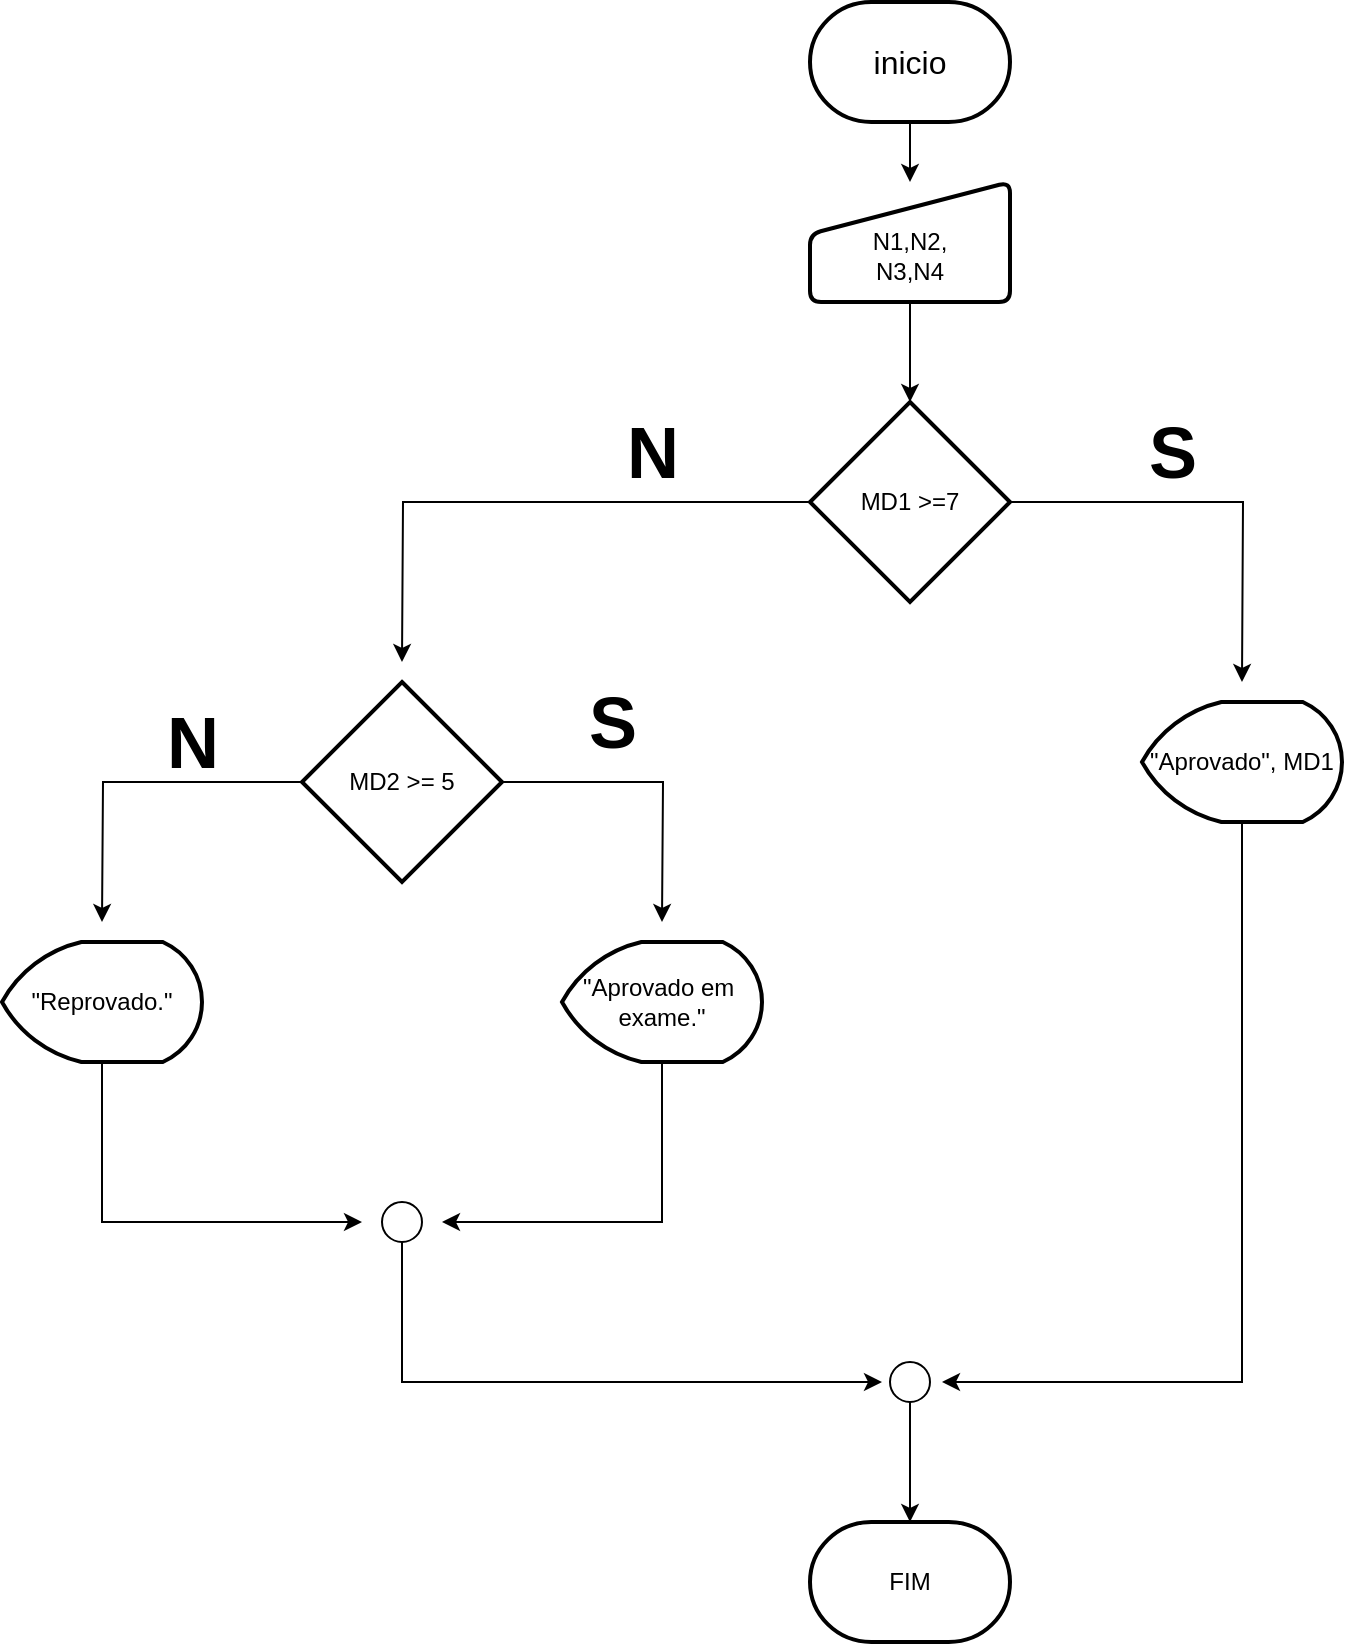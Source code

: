 <mxfile version="24.7.7">
  <diagram name="Página-1" id="MKuhrlTdgjBdzy7rj-W3">
    <mxGraphModel dx="1290" dy="557" grid="1" gridSize="10" guides="1" tooltips="1" connect="1" arrows="1" fold="1" page="1" pageScale="1" pageWidth="827" pageHeight="1169" math="0" shadow="0">
      <root>
        <mxCell id="0" />
        <mxCell id="1" parent="0" />
        <mxCell id="w2Z6051icCWv6F-QOd05-2" style="edgeStyle=orthogonalEdgeStyle;rounded=0;orthogonalLoop=1;jettySize=auto;html=1;" edge="1" parent="1" source="w2Z6051icCWv6F-QOd05-1" target="w2Z6051icCWv6F-QOd05-3">
          <mxGeometry relative="1" as="geometry">
            <mxPoint x="484" y="110" as="targetPoint" />
          </mxGeometry>
        </mxCell>
        <mxCell id="w2Z6051icCWv6F-QOd05-1" value="&lt;font size=&quot;3&quot;&gt;inicio&lt;/font&gt;" style="strokeWidth=2;html=1;shape=mxgraph.flowchart.terminator;whiteSpace=wrap;" vertex="1" parent="1">
          <mxGeometry x="434" y="10" width="100" height="60" as="geometry" />
        </mxCell>
        <mxCell id="w2Z6051icCWv6F-QOd05-4" style="edgeStyle=orthogonalEdgeStyle;rounded=0;orthogonalLoop=1;jettySize=auto;html=1;" edge="1" parent="1" source="w2Z6051icCWv6F-QOd05-3">
          <mxGeometry relative="1" as="geometry">
            <mxPoint x="484" y="210" as="targetPoint" />
          </mxGeometry>
        </mxCell>
        <mxCell id="w2Z6051icCWv6F-QOd05-3" value="&lt;div&gt;&lt;font style=&quot;font-size: 12px;&quot;&gt;&lt;br&gt;&lt;/font&gt;&lt;/div&gt;&lt;font style=&quot;font-size: 12px;&quot;&gt;N1,N2,&lt;/font&gt;&lt;div&gt;&lt;font style=&quot;font-size: 12px;&quot;&gt;N3,N4&lt;/font&gt;&lt;/div&gt;" style="html=1;strokeWidth=2;shape=manualInput;whiteSpace=wrap;rounded=1;size=26;arcSize=11;" vertex="1" parent="1">
          <mxGeometry x="434" y="100" width="100" height="60" as="geometry" />
        </mxCell>
        <mxCell id="w2Z6051icCWv6F-QOd05-6" style="edgeStyle=orthogonalEdgeStyle;rounded=0;orthogonalLoop=1;jettySize=auto;html=1;" edge="1" parent="1" source="w2Z6051icCWv6F-QOd05-5">
          <mxGeometry relative="1" as="geometry">
            <mxPoint x="650" y="350" as="targetPoint" />
          </mxGeometry>
        </mxCell>
        <mxCell id="w2Z6051icCWv6F-QOd05-15" style="edgeStyle=orthogonalEdgeStyle;rounded=0;orthogonalLoop=1;jettySize=auto;html=1;" edge="1" parent="1" source="w2Z6051icCWv6F-QOd05-5">
          <mxGeometry relative="1" as="geometry">
            <mxPoint x="230" y="340" as="targetPoint" />
          </mxGeometry>
        </mxCell>
        <mxCell id="w2Z6051icCWv6F-QOd05-5" value="MD1 &amp;gt;=7" style="strokeWidth=2;html=1;shape=mxgraph.flowchart.decision;whiteSpace=wrap;" vertex="1" parent="1">
          <mxGeometry x="434" y="210" width="100" height="100" as="geometry" />
        </mxCell>
        <mxCell id="w2Z6051icCWv6F-QOd05-8" value="&lt;b&gt;&lt;font style=&quot;font-size: 36px;&quot;&gt;N&lt;/font&gt;&lt;/b&gt;" style="text;html=1;align=center;verticalAlign=middle;resizable=0;points=[];autosize=1;strokeColor=none;fillColor=none;" vertex="1" parent="1">
          <mxGeometry x="330" y="205" width="50" height="60" as="geometry" />
        </mxCell>
        <mxCell id="w2Z6051icCWv6F-QOd05-9" value="&lt;b&gt;&lt;font style=&quot;font-size: 36px;&quot;&gt;S&lt;/font&gt;&lt;/b&gt;" style="text;html=1;align=center;verticalAlign=middle;resizable=0;points=[];autosize=1;strokeColor=none;fillColor=none;" vertex="1" parent="1">
          <mxGeometry x="590" y="205" width="50" height="60" as="geometry" />
        </mxCell>
        <mxCell id="w2Z6051icCWv6F-QOd05-29" style="edgeStyle=orthogonalEdgeStyle;rounded=0;orthogonalLoop=1;jettySize=auto;html=1;" edge="1" parent="1" source="w2Z6051icCWv6F-QOd05-10">
          <mxGeometry relative="1" as="geometry">
            <mxPoint x="500" y="700" as="targetPoint" />
            <Array as="points">
              <mxPoint x="650" y="700" />
            </Array>
          </mxGeometry>
        </mxCell>
        <mxCell id="w2Z6051icCWv6F-QOd05-10" value="&quot;Aprovado&quot;, MD1" style="strokeWidth=2;html=1;shape=mxgraph.flowchart.display;whiteSpace=wrap;" vertex="1" parent="1">
          <mxGeometry x="600" y="360" width="100" height="60" as="geometry" />
        </mxCell>
        <mxCell id="w2Z6051icCWv6F-QOd05-16" style="edgeStyle=orthogonalEdgeStyle;rounded=0;orthogonalLoop=1;jettySize=auto;html=1;" edge="1" parent="1" source="w2Z6051icCWv6F-QOd05-14">
          <mxGeometry relative="1" as="geometry">
            <mxPoint x="360" y="470" as="targetPoint" />
          </mxGeometry>
        </mxCell>
        <mxCell id="w2Z6051icCWv6F-QOd05-19" style="edgeStyle=orthogonalEdgeStyle;rounded=0;orthogonalLoop=1;jettySize=auto;html=1;" edge="1" parent="1" source="w2Z6051icCWv6F-QOd05-14">
          <mxGeometry relative="1" as="geometry">
            <mxPoint x="80" y="470" as="targetPoint" />
          </mxGeometry>
        </mxCell>
        <mxCell id="w2Z6051icCWv6F-QOd05-14" value="MD2 &amp;gt;= 5" style="strokeWidth=2;html=1;shape=mxgraph.flowchart.decision;whiteSpace=wrap;" vertex="1" parent="1">
          <mxGeometry x="180" y="350" width="100" height="100" as="geometry" />
        </mxCell>
        <mxCell id="w2Z6051icCWv6F-QOd05-17" value="&lt;b&gt;&lt;font style=&quot;font-size: 36px;&quot;&gt;S&lt;/font&gt;&lt;/b&gt;" style="text;html=1;align=center;verticalAlign=middle;resizable=0;points=[];autosize=1;strokeColor=none;fillColor=none;" vertex="1" parent="1">
          <mxGeometry x="310" y="340" width="50" height="60" as="geometry" />
        </mxCell>
        <mxCell id="w2Z6051icCWv6F-QOd05-18" value="&lt;b&gt;&lt;font style=&quot;font-size: 36px;&quot;&gt;N&lt;/font&gt;&lt;/b&gt;" style="text;html=1;align=center;verticalAlign=middle;resizable=0;points=[];autosize=1;strokeColor=none;fillColor=none;" vertex="1" parent="1">
          <mxGeometry x="100" y="350" width="50" height="60" as="geometry" />
        </mxCell>
        <mxCell id="w2Z6051icCWv6F-QOd05-26" style="edgeStyle=orthogonalEdgeStyle;rounded=0;orthogonalLoop=1;jettySize=auto;html=1;" edge="1" parent="1" source="w2Z6051icCWv6F-QOd05-20">
          <mxGeometry relative="1" as="geometry">
            <mxPoint x="210" y="620" as="targetPoint" />
            <Array as="points">
              <mxPoint x="80" y="620" />
            </Array>
          </mxGeometry>
        </mxCell>
        <mxCell id="w2Z6051icCWv6F-QOd05-20" value="&quot;Reprovado.&quot;" style="strokeWidth=2;html=1;shape=mxgraph.flowchart.display;whiteSpace=wrap;" vertex="1" parent="1">
          <mxGeometry x="30" y="480" width="100" height="60" as="geometry" />
        </mxCell>
        <mxCell id="w2Z6051icCWv6F-QOd05-24" style="edgeStyle=orthogonalEdgeStyle;rounded=0;orthogonalLoop=1;jettySize=auto;html=1;" edge="1" parent="1" source="w2Z6051icCWv6F-QOd05-21">
          <mxGeometry relative="1" as="geometry">
            <mxPoint x="250" y="620" as="targetPoint" />
            <Array as="points">
              <mxPoint x="360" y="620" />
            </Array>
          </mxGeometry>
        </mxCell>
        <mxCell id="w2Z6051icCWv6F-QOd05-21" value="&quot;Aprovado em&amp;nbsp;&lt;div&gt;exame.&quot;&lt;/div&gt;" style="strokeWidth=2;html=1;shape=mxgraph.flowchart.display;whiteSpace=wrap;" vertex="1" parent="1">
          <mxGeometry x="310" y="480" width="100" height="60" as="geometry" />
        </mxCell>
        <mxCell id="w2Z6051icCWv6F-QOd05-27" style="edgeStyle=orthogonalEdgeStyle;rounded=0;orthogonalLoop=1;jettySize=auto;html=1;" edge="1" parent="1" source="w2Z6051icCWv6F-QOd05-23">
          <mxGeometry relative="1" as="geometry">
            <mxPoint x="470" y="700" as="targetPoint" />
            <Array as="points">
              <mxPoint x="230" y="700" />
              <mxPoint x="230" y="700" />
            </Array>
          </mxGeometry>
        </mxCell>
        <mxCell id="w2Z6051icCWv6F-QOd05-23" value="" style="verticalLabelPosition=bottom;verticalAlign=top;html=1;shape=mxgraph.flowchart.on-page_reference;" vertex="1" parent="1">
          <mxGeometry x="220" y="610" width="20" height="20" as="geometry" />
        </mxCell>
        <mxCell id="w2Z6051icCWv6F-QOd05-30" style="edgeStyle=orthogonalEdgeStyle;rounded=0;orthogonalLoop=1;jettySize=auto;html=1;" edge="1" parent="1" source="w2Z6051icCWv6F-QOd05-28" target="w2Z6051icCWv6F-QOd05-31">
          <mxGeometry relative="1" as="geometry">
            <mxPoint x="484" y="750" as="targetPoint" />
          </mxGeometry>
        </mxCell>
        <mxCell id="w2Z6051icCWv6F-QOd05-28" value="" style="verticalLabelPosition=bottom;verticalAlign=top;html=1;shape=mxgraph.flowchart.on-page_reference;" vertex="1" parent="1">
          <mxGeometry x="474" y="690" width="20" height="20" as="geometry" />
        </mxCell>
        <mxCell id="w2Z6051icCWv6F-QOd05-31" value="FIM" style="strokeWidth=2;html=1;shape=mxgraph.flowchart.terminator;whiteSpace=wrap;" vertex="1" parent="1">
          <mxGeometry x="434" y="770" width="100" height="60" as="geometry" />
        </mxCell>
      </root>
    </mxGraphModel>
  </diagram>
</mxfile>
